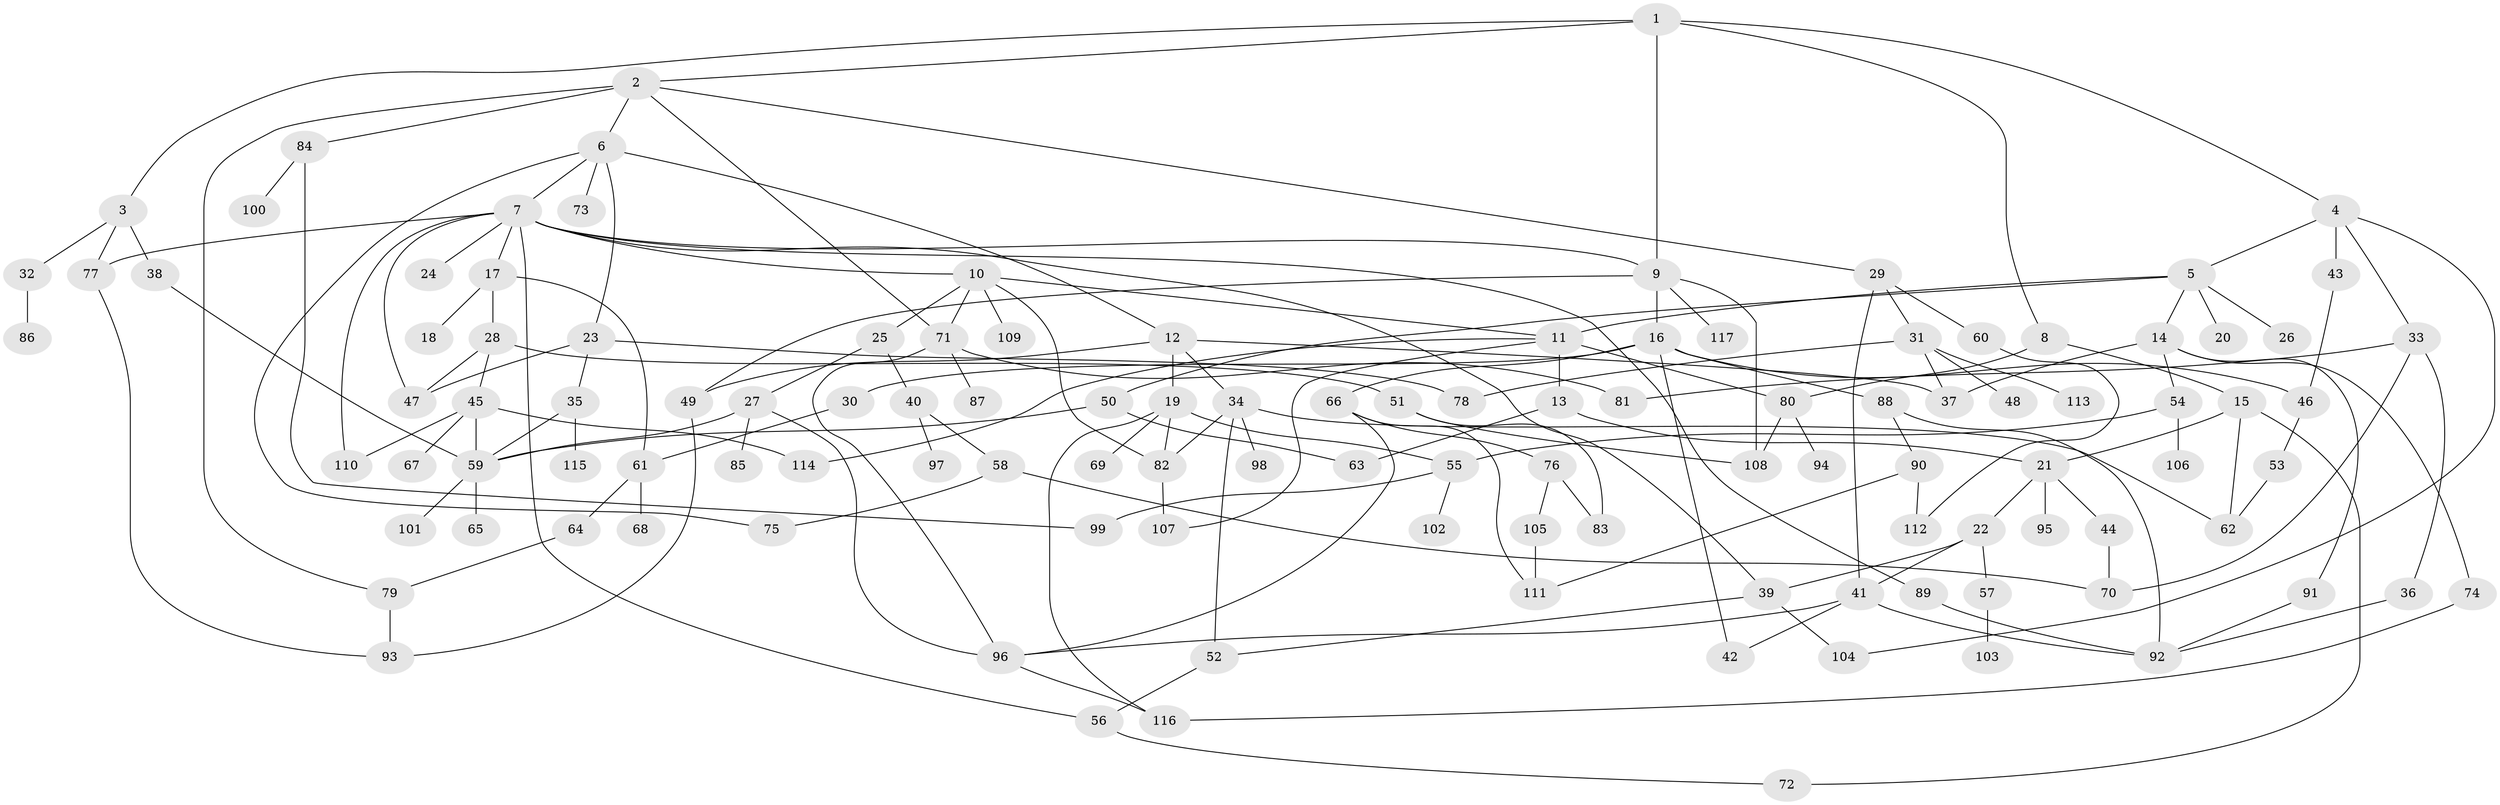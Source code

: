 // Generated by graph-tools (version 1.1) at 2025/25/03/09/25 03:25:35]
// undirected, 117 vertices, 173 edges
graph export_dot {
graph [start="1"]
  node [color=gray90,style=filled];
  1;
  2;
  3;
  4;
  5;
  6;
  7;
  8;
  9;
  10;
  11;
  12;
  13;
  14;
  15;
  16;
  17;
  18;
  19;
  20;
  21;
  22;
  23;
  24;
  25;
  26;
  27;
  28;
  29;
  30;
  31;
  32;
  33;
  34;
  35;
  36;
  37;
  38;
  39;
  40;
  41;
  42;
  43;
  44;
  45;
  46;
  47;
  48;
  49;
  50;
  51;
  52;
  53;
  54;
  55;
  56;
  57;
  58;
  59;
  60;
  61;
  62;
  63;
  64;
  65;
  66;
  67;
  68;
  69;
  70;
  71;
  72;
  73;
  74;
  75;
  76;
  77;
  78;
  79;
  80;
  81;
  82;
  83;
  84;
  85;
  86;
  87;
  88;
  89;
  90;
  91;
  92;
  93;
  94;
  95;
  96;
  97;
  98;
  99;
  100;
  101;
  102;
  103;
  104;
  105;
  106;
  107;
  108;
  109;
  110;
  111;
  112;
  113;
  114;
  115;
  116;
  117;
  1 -- 2;
  1 -- 3;
  1 -- 4;
  1 -- 8;
  1 -- 9;
  2 -- 6;
  2 -- 29;
  2 -- 79;
  2 -- 84;
  2 -- 71;
  3 -- 32;
  3 -- 38;
  3 -- 77;
  4 -- 5;
  4 -- 33;
  4 -- 43;
  4 -- 104;
  5 -- 14;
  5 -- 20;
  5 -- 26;
  5 -- 50;
  5 -- 11;
  6 -- 7;
  6 -- 12;
  6 -- 23;
  6 -- 73;
  6 -- 75;
  7 -- 10;
  7 -- 17;
  7 -- 24;
  7 -- 39;
  7 -- 77;
  7 -- 89;
  7 -- 110;
  7 -- 56;
  7 -- 9;
  7 -- 47;
  8 -- 15;
  8 -- 80;
  9 -- 16;
  9 -- 108;
  9 -- 117;
  9 -- 49;
  10 -- 11;
  10 -- 25;
  10 -- 71;
  10 -- 82;
  10 -- 109;
  11 -- 13;
  11 -- 80;
  11 -- 107;
  11 -- 114;
  12 -- 19;
  12 -- 34;
  12 -- 37;
  12 -- 49;
  13 -- 21;
  13 -- 63;
  14 -- 54;
  14 -- 74;
  14 -- 91;
  14 -- 37;
  15 -- 72;
  15 -- 21;
  15 -- 62;
  16 -- 30;
  16 -- 66;
  16 -- 88;
  16 -- 46;
  16 -- 42;
  17 -- 18;
  17 -- 28;
  17 -- 61;
  19 -- 69;
  19 -- 55;
  19 -- 82;
  19 -- 116;
  21 -- 22;
  21 -- 44;
  21 -- 95;
  22 -- 57;
  22 -- 39;
  22 -- 41;
  23 -- 35;
  23 -- 47;
  23 -- 78;
  25 -- 27;
  25 -- 40;
  27 -- 85;
  27 -- 59;
  27 -- 96;
  28 -- 45;
  28 -- 51;
  28 -- 47;
  29 -- 31;
  29 -- 41;
  29 -- 60;
  30 -- 61;
  31 -- 48;
  31 -- 113;
  31 -- 78;
  31 -- 37;
  32 -- 86;
  33 -- 36;
  33 -- 70;
  33 -- 81;
  34 -- 98;
  34 -- 62;
  34 -- 52;
  34 -- 82;
  35 -- 115;
  35 -- 59;
  36 -- 92;
  38 -- 59;
  39 -- 52;
  39 -- 104;
  40 -- 58;
  40 -- 97;
  41 -- 42;
  41 -- 96;
  41 -- 92;
  43 -- 46;
  44 -- 70;
  45 -- 67;
  45 -- 114;
  45 -- 110;
  45 -- 59;
  46 -- 53;
  49 -- 93;
  50 -- 59;
  50 -- 63;
  51 -- 108;
  51 -- 83;
  52 -- 56;
  53 -- 62;
  54 -- 55;
  54 -- 106;
  55 -- 102;
  55 -- 99;
  56 -- 72;
  57 -- 103;
  58 -- 75;
  58 -- 70;
  59 -- 65;
  59 -- 101;
  60 -- 112;
  61 -- 64;
  61 -- 68;
  64 -- 79;
  66 -- 76;
  66 -- 96;
  66 -- 111;
  71 -- 81;
  71 -- 87;
  71 -- 96;
  74 -- 116;
  76 -- 83;
  76 -- 105;
  77 -- 93;
  79 -- 93;
  80 -- 94;
  80 -- 108;
  82 -- 107;
  84 -- 99;
  84 -- 100;
  88 -- 90;
  88 -- 92;
  89 -- 92;
  90 -- 111;
  90 -- 112;
  91 -- 92;
  96 -- 116;
  105 -- 111;
}
